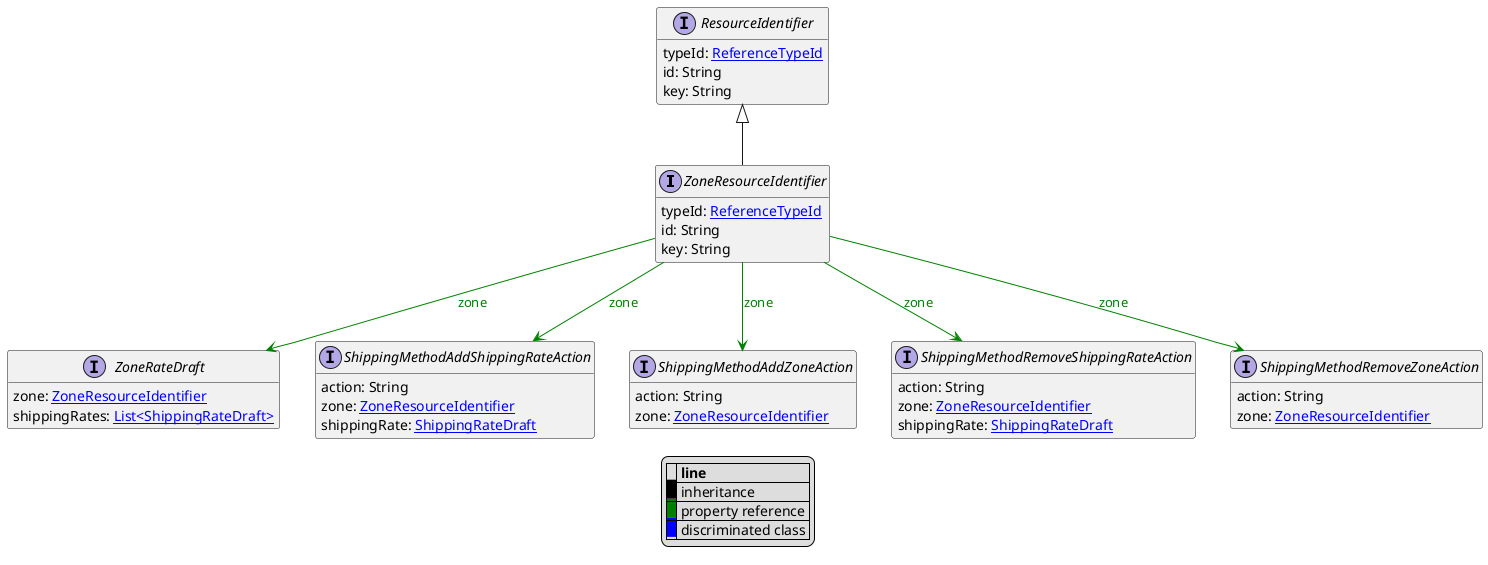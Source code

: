 @startuml

hide empty fields
hide empty methods
legend
|= |= line |
|<back:black>   </back>| inheritance |
|<back:green>   </back>| property reference |
|<back:blue>   </back>| discriminated class |
endlegend
interface ZoneResourceIdentifier [[ZoneResourceIdentifier.svg]] extends ResourceIdentifier {
    typeId: [[ReferenceTypeId.svg ReferenceTypeId]]
    id: String
    key: String
}
interface ResourceIdentifier [[ResourceIdentifier.svg]]  {
    typeId: [[ReferenceTypeId.svg ReferenceTypeId]]
    id: String
    key: String
}


interface ZoneRateDraft [[ZoneRateDraft.svg]]  {
    zone: [[ZoneResourceIdentifier.svg ZoneResourceIdentifier]]
    shippingRates: [[ShippingRateDraft.svg List<ShippingRateDraft>]]
}
interface ShippingMethodAddShippingRateAction [[ShippingMethodAddShippingRateAction.svg]]  {
    action: String
    zone: [[ZoneResourceIdentifier.svg ZoneResourceIdentifier]]
    shippingRate: [[ShippingRateDraft.svg ShippingRateDraft]]
}
interface ShippingMethodAddZoneAction [[ShippingMethodAddZoneAction.svg]]  {
    action: String
    zone: [[ZoneResourceIdentifier.svg ZoneResourceIdentifier]]
}
interface ShippingMethodRemoveShippingRateAction [[ShippingMethodRemoveShippingRateAction.svg]]  {
    action: String
    zone: [[ZoneResourceIdentifier.svg ZoneResourceIdentifier]]
    shippingRate: [[ShippingRateDraft.svg ShippingRateDraft]]
}
interface ShippingMethodRemoveZoneAction [[ShippingMethodRemoveZoneAction.svg]]  {
    action: String
    zone: [[ZoneResourceIdentifier.svg ZoneResourceIdentifier]]
}

ZoneResourceIdentifier --> ZoneRateDraft #green;text:green : "zone"
ZoneResourceIdentifier --> ShippingMethodAddShippingRateAction #green;text:green : "zone"
ZoneResourceIdentifier --> ShippingMethodAddZoneAction #green;text:green : "zone"
ZoneResourceIdentifier --> ShippingMethodRemoveShippingRateAction #green;text:green : "zone"
ZoneResourceIdentifier --> ShippingMethodRemoveZoneAction #green;text:green : "zone"
@enduml
